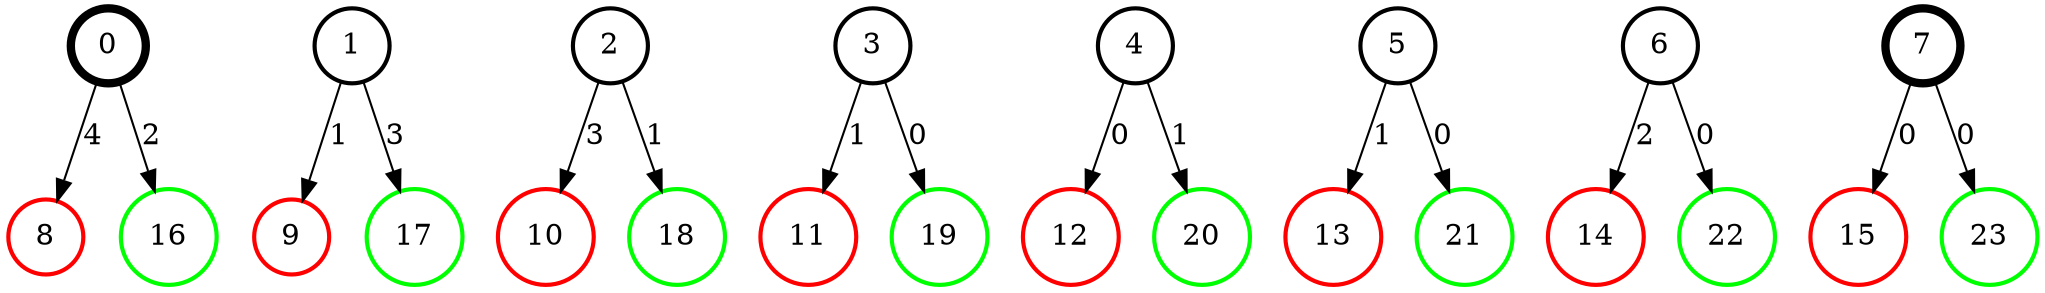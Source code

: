 digraph G {

margin = 0;

forcelabels = true;

node [ shape = circle, penwidth = 2 ];

0 [ pos = "0,1!", penwidth = 4 ];
1 [ pos = "2,2!" ];
2 [ pos = "4,1!" ];
3 [ pos = "4,3!" ];
4 [ pos = "6,4!" ];
5 [ pos = "9,1!" ];
6 [ pos = "9,4!" ];
7 [ pos = "9,3!", penwidth = 4 ];
0 -> 8 [ label = "4" ];
0 -> 16 [ label = "2" ];
8 [ color = red ];
16 [ color = green ];
1 -> 9 [ label = "1" ];
1 -> 17 [ label = "3" ];
9 [ color = red ];
17 [ color = green ];
2 -> 10 [ label = "3" ];
2 -> 18 [ label = "1" ];
10 [ color = red ];
18 [ color = green ];
3 -> 11 [ label = "1" ];
3 -> 19 [ label = "0" ];
11 [ color = red ];
19 [ color = green ];
4 -> 12 [ label = "0" ];
4 -> 20 [ label = "1" ];
12 [ color = red ];
20 [ color = green ];
5 -> 13 [ label = "1" ];
5 -> 21 [ label = "0" ];
13 [ color = red ];
21 [ color = green ];
7 -> 15 [ label = "0" ];
7 -> 23 [ label = "0" ];
15 [ color = red ];
23 [ color = green ];
6 -> 14 [ label = "2" ];
6 -> 22 [ label = "0" ];
14 [ color = red ];
22 [ color = green ];
}
